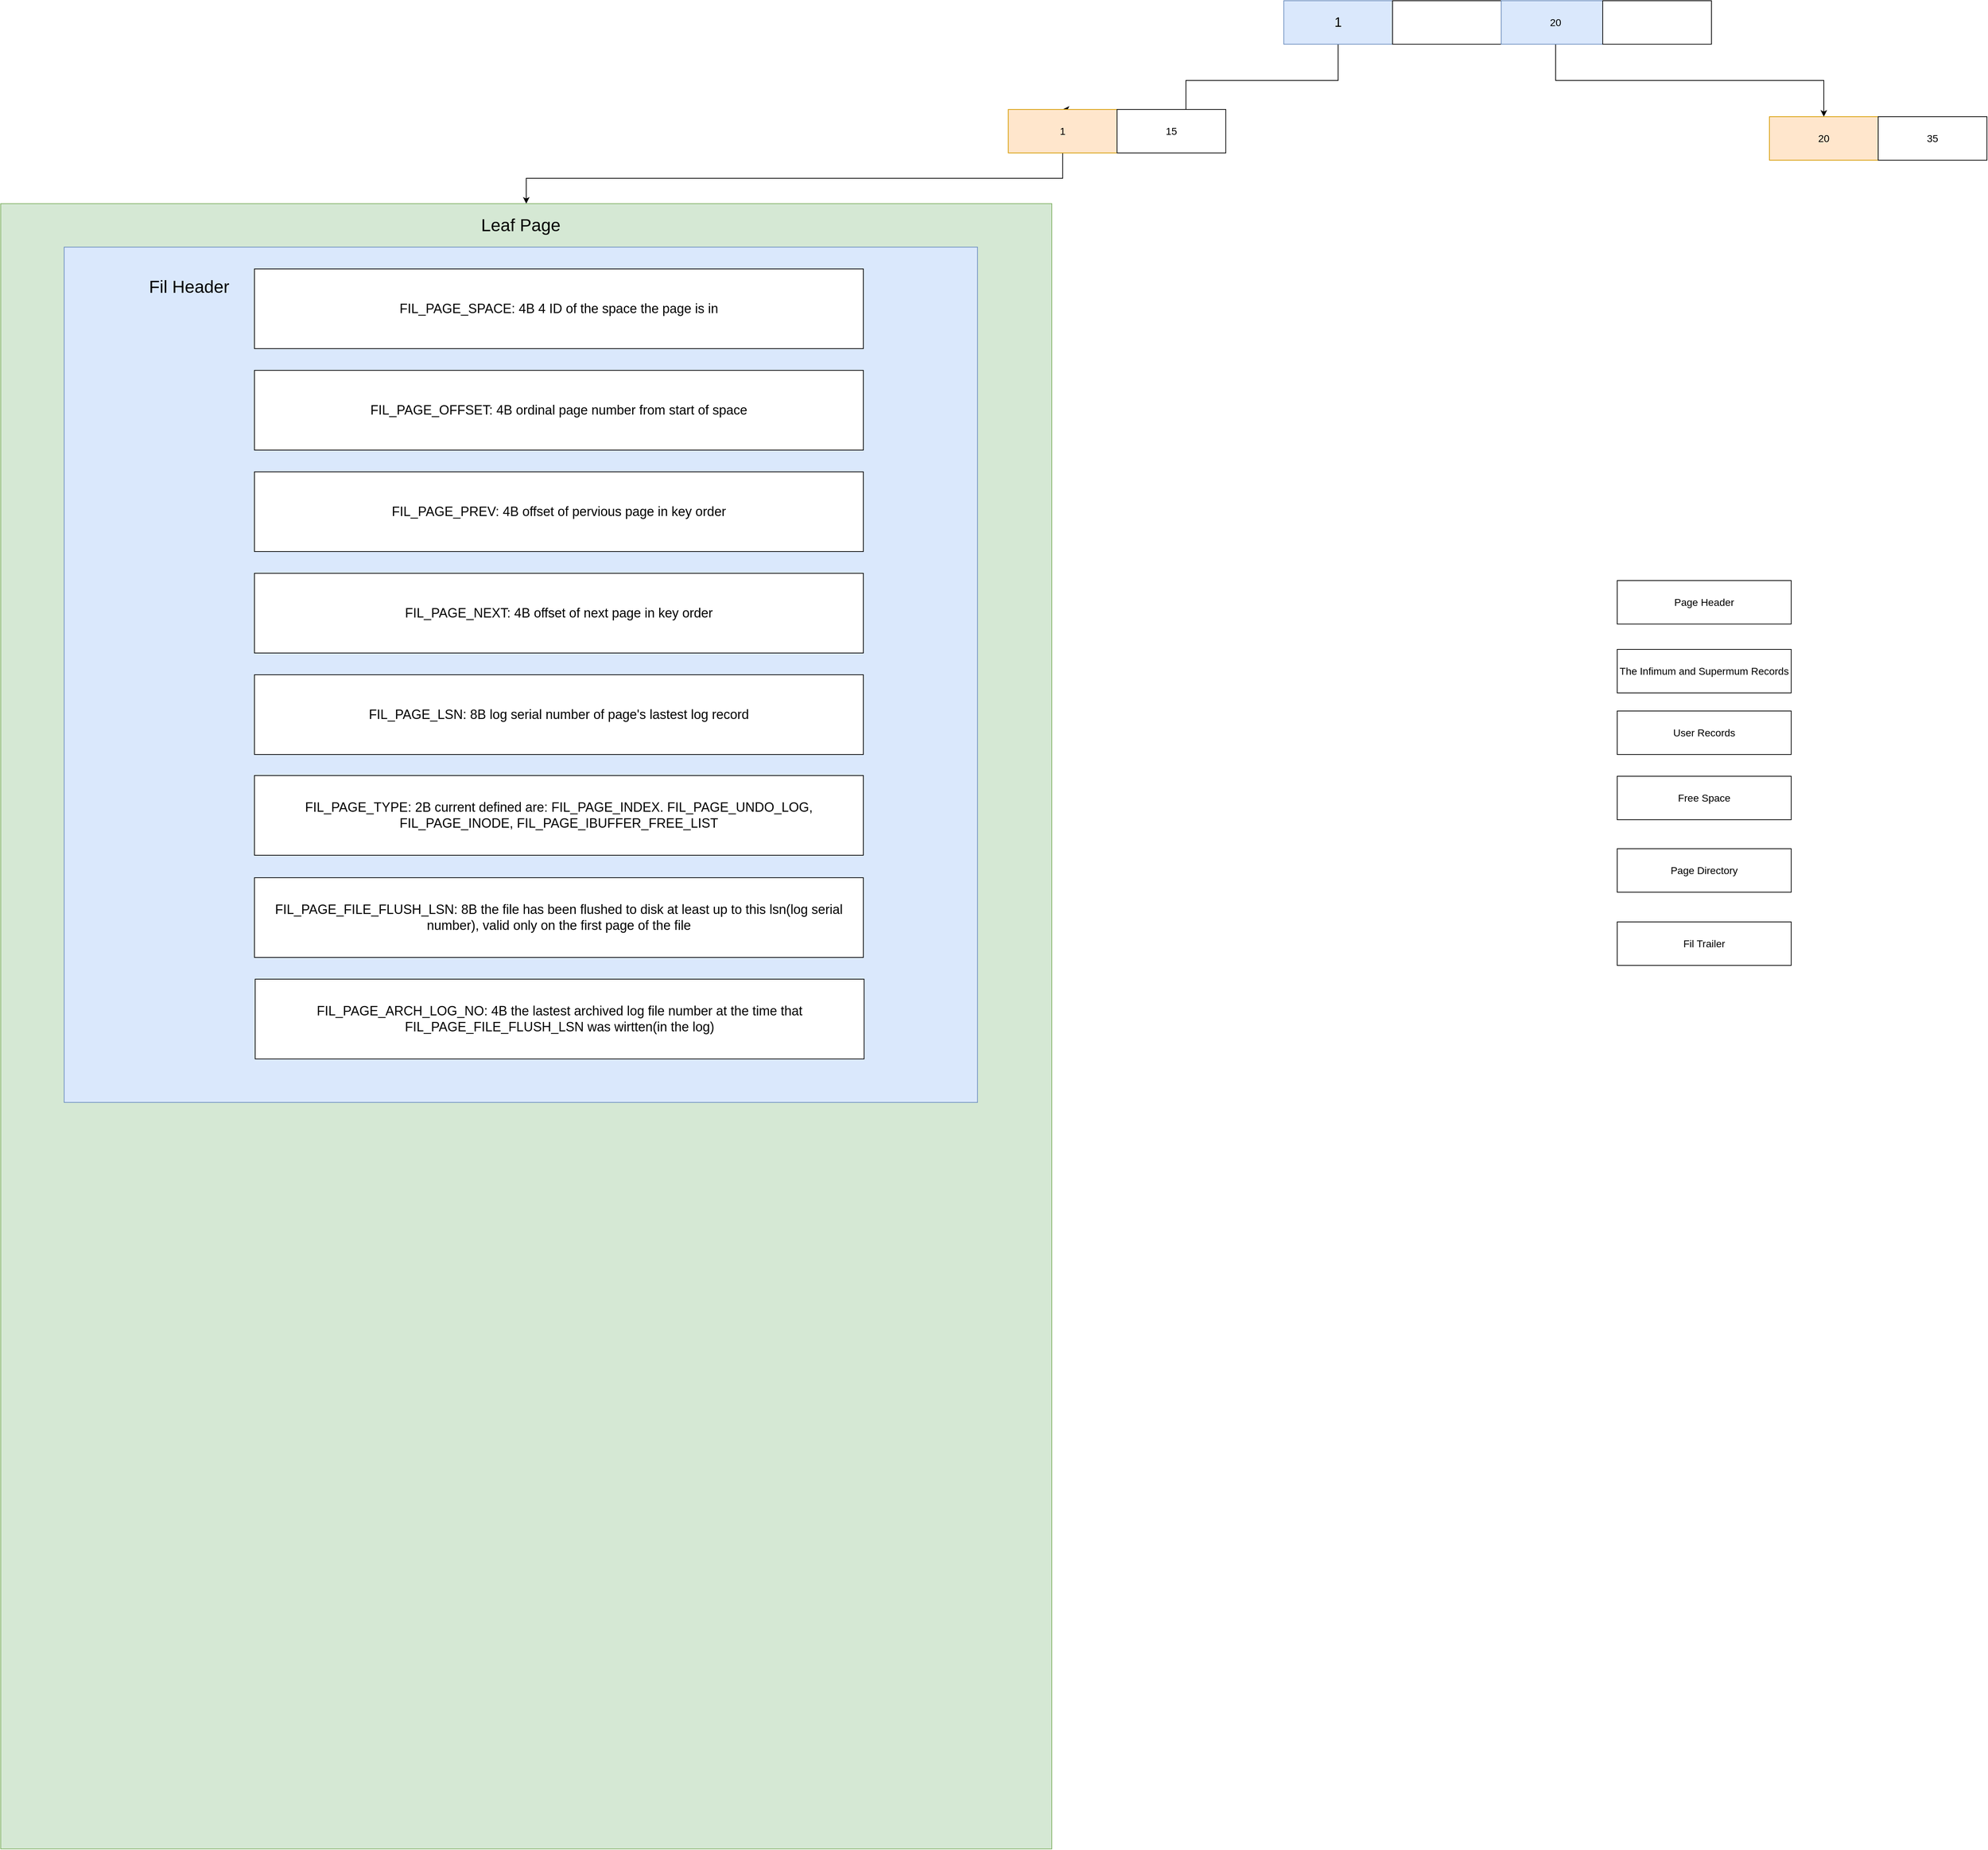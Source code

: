 <mxfile version="13.6.2" type="device"><diagram id="mSD0Io3B3krT2Ar2IZ4r" name="Page-1"><mxGraphModel dx="3384" dy="1012" grid="1" gridSize="10" guides="1" tooltips="1" connect="1" arrows="1" fold="1" page="1" pageScale="1" pageWidth="827" pageHeight="1169" math="0" shadow="0"><root><mxCell id="0"/><mxCell id="1" parent="0"/><mxCell id="enRHhTe9HO1LonbPrqN3-23" style="edgeStyle=orthogonalEdgeStyle;rounded=0;orthogonalLoop=1;jettySize=auto;html=1;entryX=0.5;entryY=0;entryDx=0;entryDy=0;" edge="1" parent="1" source="enRHhTe9HO1LonbPrqN3-3" target="enRHhTe9HO1LonbPrqN3-8"><mxGeometry relative="1" as="geometry"><Array as="points"><mxPoint x="285" y="210"/><mxPoint x="75" y="210"/></Array></mxGeometry></mxCell><mxCell id="enRHhTe9HO1LonbPrqN3-3" value="&lt;font style=&quot;font-size: 18px&quot;&gt;1&lt;/font&gt;" style="rounded=0;whiteSpace=wrap;html=1;fillColor=#dae8fc;strokeColor=#6c8ebf;" vertex="1" parent="1"><mxGeometry x="210" y="100" width="150" height="60" as="geometry"/></mxCell><mxCell id="enRHhTe9HO1LonbPrqN3-4" value="" style="rounded=0;whiteSpace=wrap;html=1;" vertex="1" parent="1"><mxGeometry x="360" y="100" width="150" height="60" as="geometry"/></mxCell><mxCell id="enRHhTe9HO1LonbPrqN3-24" style="edgeStyle=orthogonalEdgeStyle;rounded=0;orthogonalLoop=1;jettySize=auto;html=1;entryX=0.5;entryY=0;entryDx=0;entryDy=0;" edge="1" parent="1" source="enRHhTe9HO1LonbPrqN3-5" target="enRHhTe9HO1LonbPrqN3-12"><mxGeometry relative="1" as="geometry"><Array as="points"><mxPoint x="585" y="210"/><mxPoint x="955" y="210"/></Array></mxGeometry></mxCell><mxCell id="enRHhTe9HO1LonbPrqN3-5" value="&lt;font style=&quot;font-size: 14px&quot;&gt;20&lt;/font&gt;" style="rounded=0;whiteSpace=wrap;html=1;fillColor=#dae8fc;strokeColor=#6c8ebf;" vertex="1" parent="1"><mxGeometry x="510" y="100" width="150" height="60" as="geometry"/></mxCell><mxCell id="enRHhTe9HO1LonbPrqN3-6" value="" style="rounded=0;whiteSpace=wrap;html=1;" vertex="1" parent="1"><mxGeometry x="650" y="100" width="150" height="60" as="geometry"/></mxCell><mxCell id="enRHhTe9HO1LonbPrqN3-25" value="" style="edgeStyle=orthogonalEdgeStyle;rounded=0;orthogonalLoop=1;jettySize=auto;html=1;entryX=0.5;entryY=0;entryDx=0;entryDy=0;" edge="1" parent="1" source="enRHhTe9HO1LonbPrqN3-8" target="enRHhTe9HO1LonbPrqN3-14"><mxGeometry relative="1" as="geometry"/></mxCell><mxCell id="enRHhTe9HO1LonbPrqN3-8" value="&lt;font style=&quot;font-size: 14px&quot;&gt;1&lt;/font&gt;" style="rounded=0;whiteSpace=wrap;html=1;fillColor=#ffe6cc;strokeColor=#d79b00;" vertex="1" parent="1"><mxGeometry x="-170" y="250" width="150" height="60" as="geometry"/></mxCell><mxCell id="enRHhTe9HO1LonbPrqN3-9" value="&lt;span style=&quot;font-size: 14px&quot;&gt;15&lt;/span&gt;" style="rounded=0;whiteSpace=wrap;html=1;" vertex="1" parent="1"><mxGeometry x="-20" y="250" width="150" height="60" as="geometry"/></mxCell><mxCell id="enRHhTe9HO1LonbPrqN3-12" value="&lt;span style=&quot;font-size: 14px&quot;&gt;20&lt;/span&gt;" style="rounded=0;whiteSpace=wrap;html=1;fillColor=#ffe6cc;strokeColor=#d79b00;" vertex="1" parent="1"><mxGeometry x="880" y="260" width="150" height="60" as="geometry"/></mxCell><mxCell id="enRHhTe9HO1LonbPrqN3-13" value="&lt;span style=&quot;font-size: 14px&quot;&gt;35&lt;/span&gt;" style="rounded=0;whiteSpace=wrap;html=1;" vertex="1" parent="1"><mxGeometry x="1030" y="260" width="150" height="60" as="geometry"/></mxCell><mxCell id="enRHhTe9HO1LonbPrqN3-14" value="" style="rounded=0;whiteSpace=wrap;html=1;fillColor=#d5e8d4;strokeColor=#82b366;" vertex="1" parent="1"><mxGeometry x="-1560" y="380" width="1450" height="2270" as="geometry"/></mxCell><mxCell id="enRHhTe9HO1LonbPrqN3-15" value="" style="rounded=0;whiteSpace=wrap;html=1;fillColor=#dae8fc;strokeColor=#6c8ebf;" vertex="1" parent="1"><mxGeometry x="-1472.5" y="440" width="1260" height="1180" as="geometry"/></mxCell><mxCell id="enRHhTe9HO1LonbPrqN3-16" value="&lt;font&gt;&lt;font style=&quot;font-size: 24px&quot;&gt;Leaf Page&lt;/font&gt;&lt;br&gt;&lt;/font&gt;" style="text;html=1;strokeColor=none;fillColor=none;align=center;verticalAlign=middle;whiteSpace=wrap;rounded=0;" vertex="1" parent="1"><mxGeometry x="-920" y="390" width="155" height="40" as="geometry"/></mxCell><mxCell id="enRHhTe9HO1LonbPrqN3-17" value="&lt;span style=&quot;font-size: 14px&quot;&gt;Page Header&lt;/span&gt;" style="rounded=0;whiteSpace=wrap;html=1;" vertex="1" parent="1"><mxGeometry x="670" y="900" width="240" height="60" as="geometry"/></mxCell><mxCell id="enRHhTe9HO1LonbPrqN3-18" value="&lt;font style=&quot;font-size: 14px&quot;&gt;The Infimum and Supermum Records&lt;/font&gt;" style="rounded=0;whiteSpace=wrap;html=1;" vertex="1" parent="1"><mxGeometry x="670" y="995" width="240" height="60" as="geometry"/></mxCell><mxCell id="enRHhTe9HO1LonbPrqN3-19" value="&lt;font style=&quot;font-size: 14px&quot;&gt;User Records&lt;/font&gt;" style="rounded=0;whiteSpace=wrap;html=1;" vertex="1" parent="1"><mxGeometry x="670" y="1080" width="240" height="60" as="geometry"/></mxCell><mxCell id="enRHhTe9HO1LonbPrqN3-20" value="&lt;font style=&quot;font-size: 14px&quot;&gt;Free Space&lt;/font&gt;" style="rounded=0;whiteSpace=wrap;html=1;" vertex="1" parent="1"><mxGeometry x="670" y="1170" width="240" height="60" as="geometry"/></mxCell><mxCell id="enRHhTe9HO1LonbPrqN3-21" value="&lt;font style=&quot;font-size: 14px&quot;&gt;Page Directory&lt;/font&gt;" style="rounded=0;whiteSpace=wrap;html=1;" vertex="1" parent="1"><mxGeometry x="670" y="1270" width="240" height="60" as="geometry"/></mxCell><mxCell id="enRHhTe9HO1LonbPrqN3-22" value="&lt;font style=&quot;font-size: 14px&quot;&gt;Fil Trailer&lt;/font&gt;" style="rounded=0;whiteSpace=wrap;html=1;" vertex="1" parent="1"><mxGeometry x="670" y="1371" width="240" height="60" as="geometry"/></mxCell><mxCell id="enRHhTe9HO1LonbPrqN3-73" value="&lt;font style=&quot;font-size: 18px&quot;&gt;FIL_PAGE_SPACE: 4B 4 ID of the space the page is in&lt;/font&gt;" style="rounded=0;whiteSpace=wrap;html=1;" vertex="1" parent="1"><mxGeometry x="-1210" y="470" width="840" height="110" as="geometry"/></mxCell><mxCell id="enRHhTe9HO1LonbPrqN3-74" value="&lt;font style=&quot;font-size: 24px&quot;&gt;Fil Header&lt;/font&gt;" style="text;html=1;strokeColor=none;fillColor=none;align=center;verticalAlign=middle;whiteSpace=wrap;rounded=0;" vertex="1" parent="1"><mxGeometry x="-1390" y="470" width="180" height="50" as="geometry"/></mxCell><mxCell id="enRHhTe9HO1LonbPrqN3-75" value="&lt;font style=&quot;font-size: 18px&quot;&gt;FIL_PAGE_OFFSET: 4B ordinal page number from start of space&lt;/font&gt;" style="rounded=0;whiteSpace=wrap;html=1;" vertex="1" parent="1"><mxGeometry x="-1210" y="610" width="840" height="110" as="geometry"/></mxCell><mxCell id="enRHhTe9HO1LonbPrqN3-76" value="&lt;font style=&quot;font-size: 18px&quot;&gt;FIL_PAGE_PREV: 4B offset of pervious page in key order&lt;/font&gt;" style="rounded=0;whiteSpace=wrap;html=1;" vertex="1" parent="1"><mxGeometry x="-1210" y="750" width="840" height="110" as="geometry"/></mxCell><mxCell id="enRHhTe9HO1LonbPrqN3-77" value="&lt;font style=&quot;font-size: 18px&quot;&gt;FIL_PAGE_NEXT: 4B offset of next page in key order&lt;/font&gt;" style="rounded=0;whiteSpace=wrap;html=1;" vertex="1" parent="1"><mxGeometry x="-1210" y="890" width="840" height="110" as="geometry"/></mxCell><mxCell id="enRHhTe9HO1LonbPrqN3-78" value="&lt;font style=&quot;font-size: 18px&quot;&gt;FIL_PAGE_LSN: 8B log serial number of page's lastest log record&lt;/font&gt;" style="rounded=0;whiteSpace=wrap;html=1;" vertex="1" parent="1"><mxGeometry x="-1210" y="1030" width="840" height="110" as="geometry"/></mxCell><mxCell id="enRHhTe9HO1LonbPrqN3-80" value="&lt;font style=&quot;font-size: 18px&quot;&gt;FIL_PAGE_TYPE: 2B current defined are: FIL_PAGE_INDEX. FIL_PAGE_UNDO_LOG, FIL_PAGE_INODE, FIL_PAGE_IBUFFER_FREE_LIST&lt;/font&gt;" style="rounded=0;whiteSpace=wrap;html=1;" vertex="1" parent="1"><mxGeometry x="-1210" y="1169" width="840" height="110" as="geometry"/></mxCell><mxCell id="enRHhTe9HO1LonbPrqN3-81" value="&lt;font style=&quot;font-size: 18px&quot;&gt;FIL_PAGE_ARCH_LOG_NO: 4B the lastest archived log file number at the time that FIL_PAGE_FILE_FLUSH_LSN was wirtten(in the log)&lt;/font&gt;" style="rounded=0;whiteSpace=wrap;html=1;" vertex="1" parent="1"><mxGeometry x="-1209" y="1450" width="840" height="110" as="geometry"/></mxCell><mxCell id="enRHhTe9HO1LonbPrqN3-82" value="&lt;font style=&quot;font-size: 18px&quot;&gt;FIL_PAGE_FILE_FLUSH_LSN: 8B the file has been flushed to disk at least up to this lsn(log serial number), valid only on the first page of the file&lt;/font&gt;" style="rounded=0;whiteSpace=wrap;html=1;" vertex="1" parent="1"><mxGeometry x="-1210" y="1310" width="840" height="110" as="geometry"/></mxCell></root></mxGraphModel></diagram></mxfile>